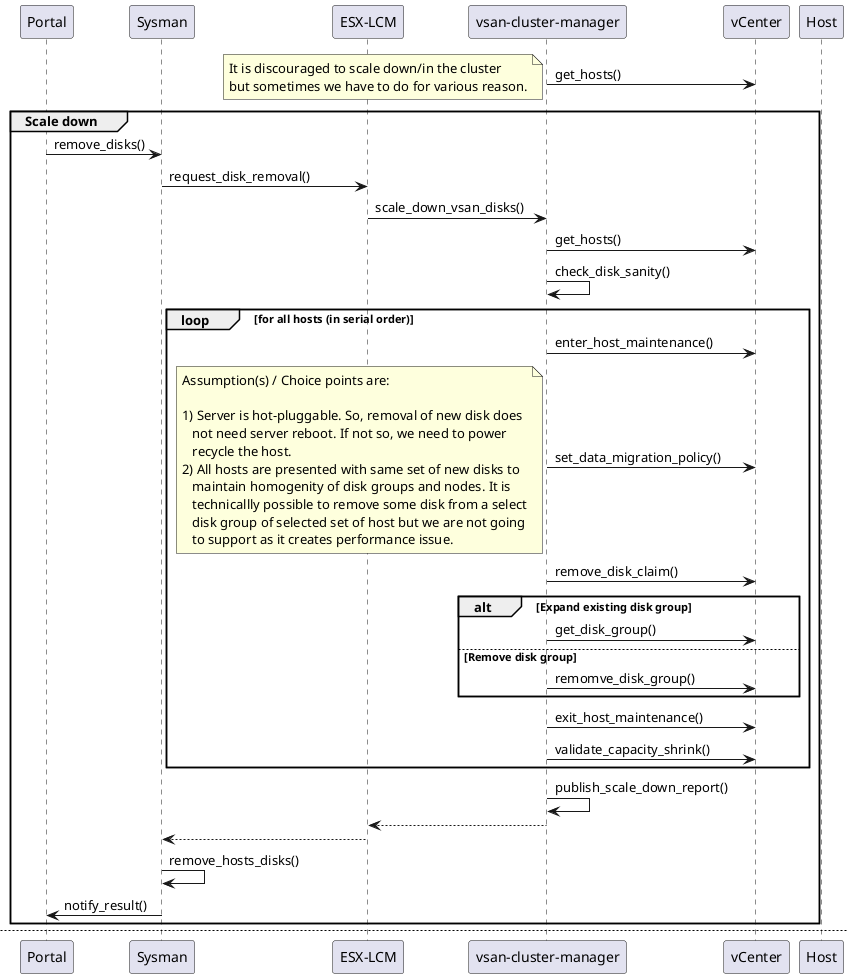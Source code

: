 @startuml


participant Portal
participant Sysman
participant "ESX-LCM"
participant "vsan-cluster-manager"
participant "vCenter"
participant "Host"

"vsan-cluster-manager"->vCenter: get_hosts()

note left
    It is discouraged to scale down/in the cluster
    but sometimes we have to do for various reason.
end note


group Scale down
    Portal->Sysman: remove_disks()
    Sysman->"ESX-LCM": request_disk_removal()
    "ESX-LCM"->"vsan-cluster-manager": scale_down_vsan_disks()
    "vsan-cluster-manager"->vCenter: get_hosts()
    "vsan-cluster-manager"->"vsan-cluster-manager": check_disk_sanity()

    loop for all hosts (in serial order)
        "vsan-cluster-manager"->vCenter: enter_host_maintenance()
        "vsan-cluster-manager"->vCenter: set_data_migration_policy()

        note left
          Assumption(s) / Choice points are:

          1) Server is hot-pluggable. So, removal of new disk does
             not need server reboot. If not so, we need to power
             recycle the host.
          2) All hosts are presented with same set of new disks to
             maintain homogenity of disk groups and nodes. It is
             technicallly possible to remove some disk from a select
             disk group of selected set of host but we are not going
             to support as it creates performance issue.
        end note

        "vsan-cluster-manager"->vCenter: remove_disk_claim()
        alt Expand existing disk group
            "vsan-cluster-manager"->vCenter: get_disk_group()
        else Remove disk group
            "vsan-cluster-manager"->vCenter: remomve_disk_group()
        end

        "vsan-cluster-manager"->vCenter: exit_host_maintenance()
        "vsan-cluster-manager"->vCenter: validate_capacity_shrink()
    end loop

    "vsan-cluster-manager"-> "vsan-cluster-manager": publish_scale_down_report()
    "vsan-cluster-manager"-->"ESX-LCM":
    "ESX-LCM"-->Sysman:
    Sysman->Sysman: remove_hosts_disks()
    Sysman->Portal: notify_result()
end

newpage

group Scale in
    Portal->Sysman: remove_node()
    Sysman->"ESX-LCM": request_node_removal()
    "ESX-LCM"->"vsan-cluster-manager": scale_down_vsan_nodes()
    "vsan-cluster-manager"->vCenter: get_hosts()

    group Perform scale in feasability check
        "vsan-cluster-manager"->"vsan-cluster-manager": check_node_shrink_feasability()
        note left
           As of now, we are not goign to support
           shrink of VSAN cluster from n-nodes to two nodes
           as it involves deployment of witness appliance
           etc. We will cover this post v1.
        end note
        "vsan-cluster-manager"->"vsan-cluster-manager": check_space_shrink_feasability()
    end

    alt if scale in criteria is passed
        loop for all hosts
            "vsan-cluster-manager"->vCenter: enter_host_maintenance()
            "vsan-cluster-manager"->vCenter: disable_vsan_network()
            "vsan-cluster-manager"->vCenter: resynchronize_vsan_cluster()
            "vsan-cluster-manager"->vCenter: exit_host_maintenance()
        end loop
        "vsan-cluster-manager"-> "vsan-cluster-manager": publish_scale_in_report()
    end

    "vsan-cluster-manager"-->"ESX-LCM":
    "ESX-LCM"-->Sysman:
    Sysman->Sysman: remove_nodes_from_platform()
    Sysman->Portal: notify_result()
end

@enduml
